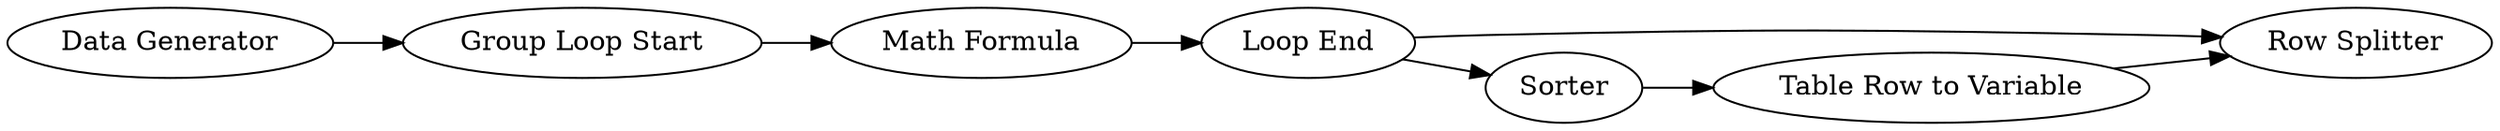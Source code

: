 digraph {
	4 -> 7
	4 -> 5
	3 -> 4
	5 -> 6
	1 -> 2
	2 -> 3
	6 -> 7
	5 [label=Sorter]
	1 [label="Data Generator"]
	7 [label="Row Splitter"]
	4 [label="Loop End"]
	6 [label="Table Row to Variable"]
	3 [label="Math Formula"]
	2 [label="Group Loop Start"]
	rankdir=LR
}
